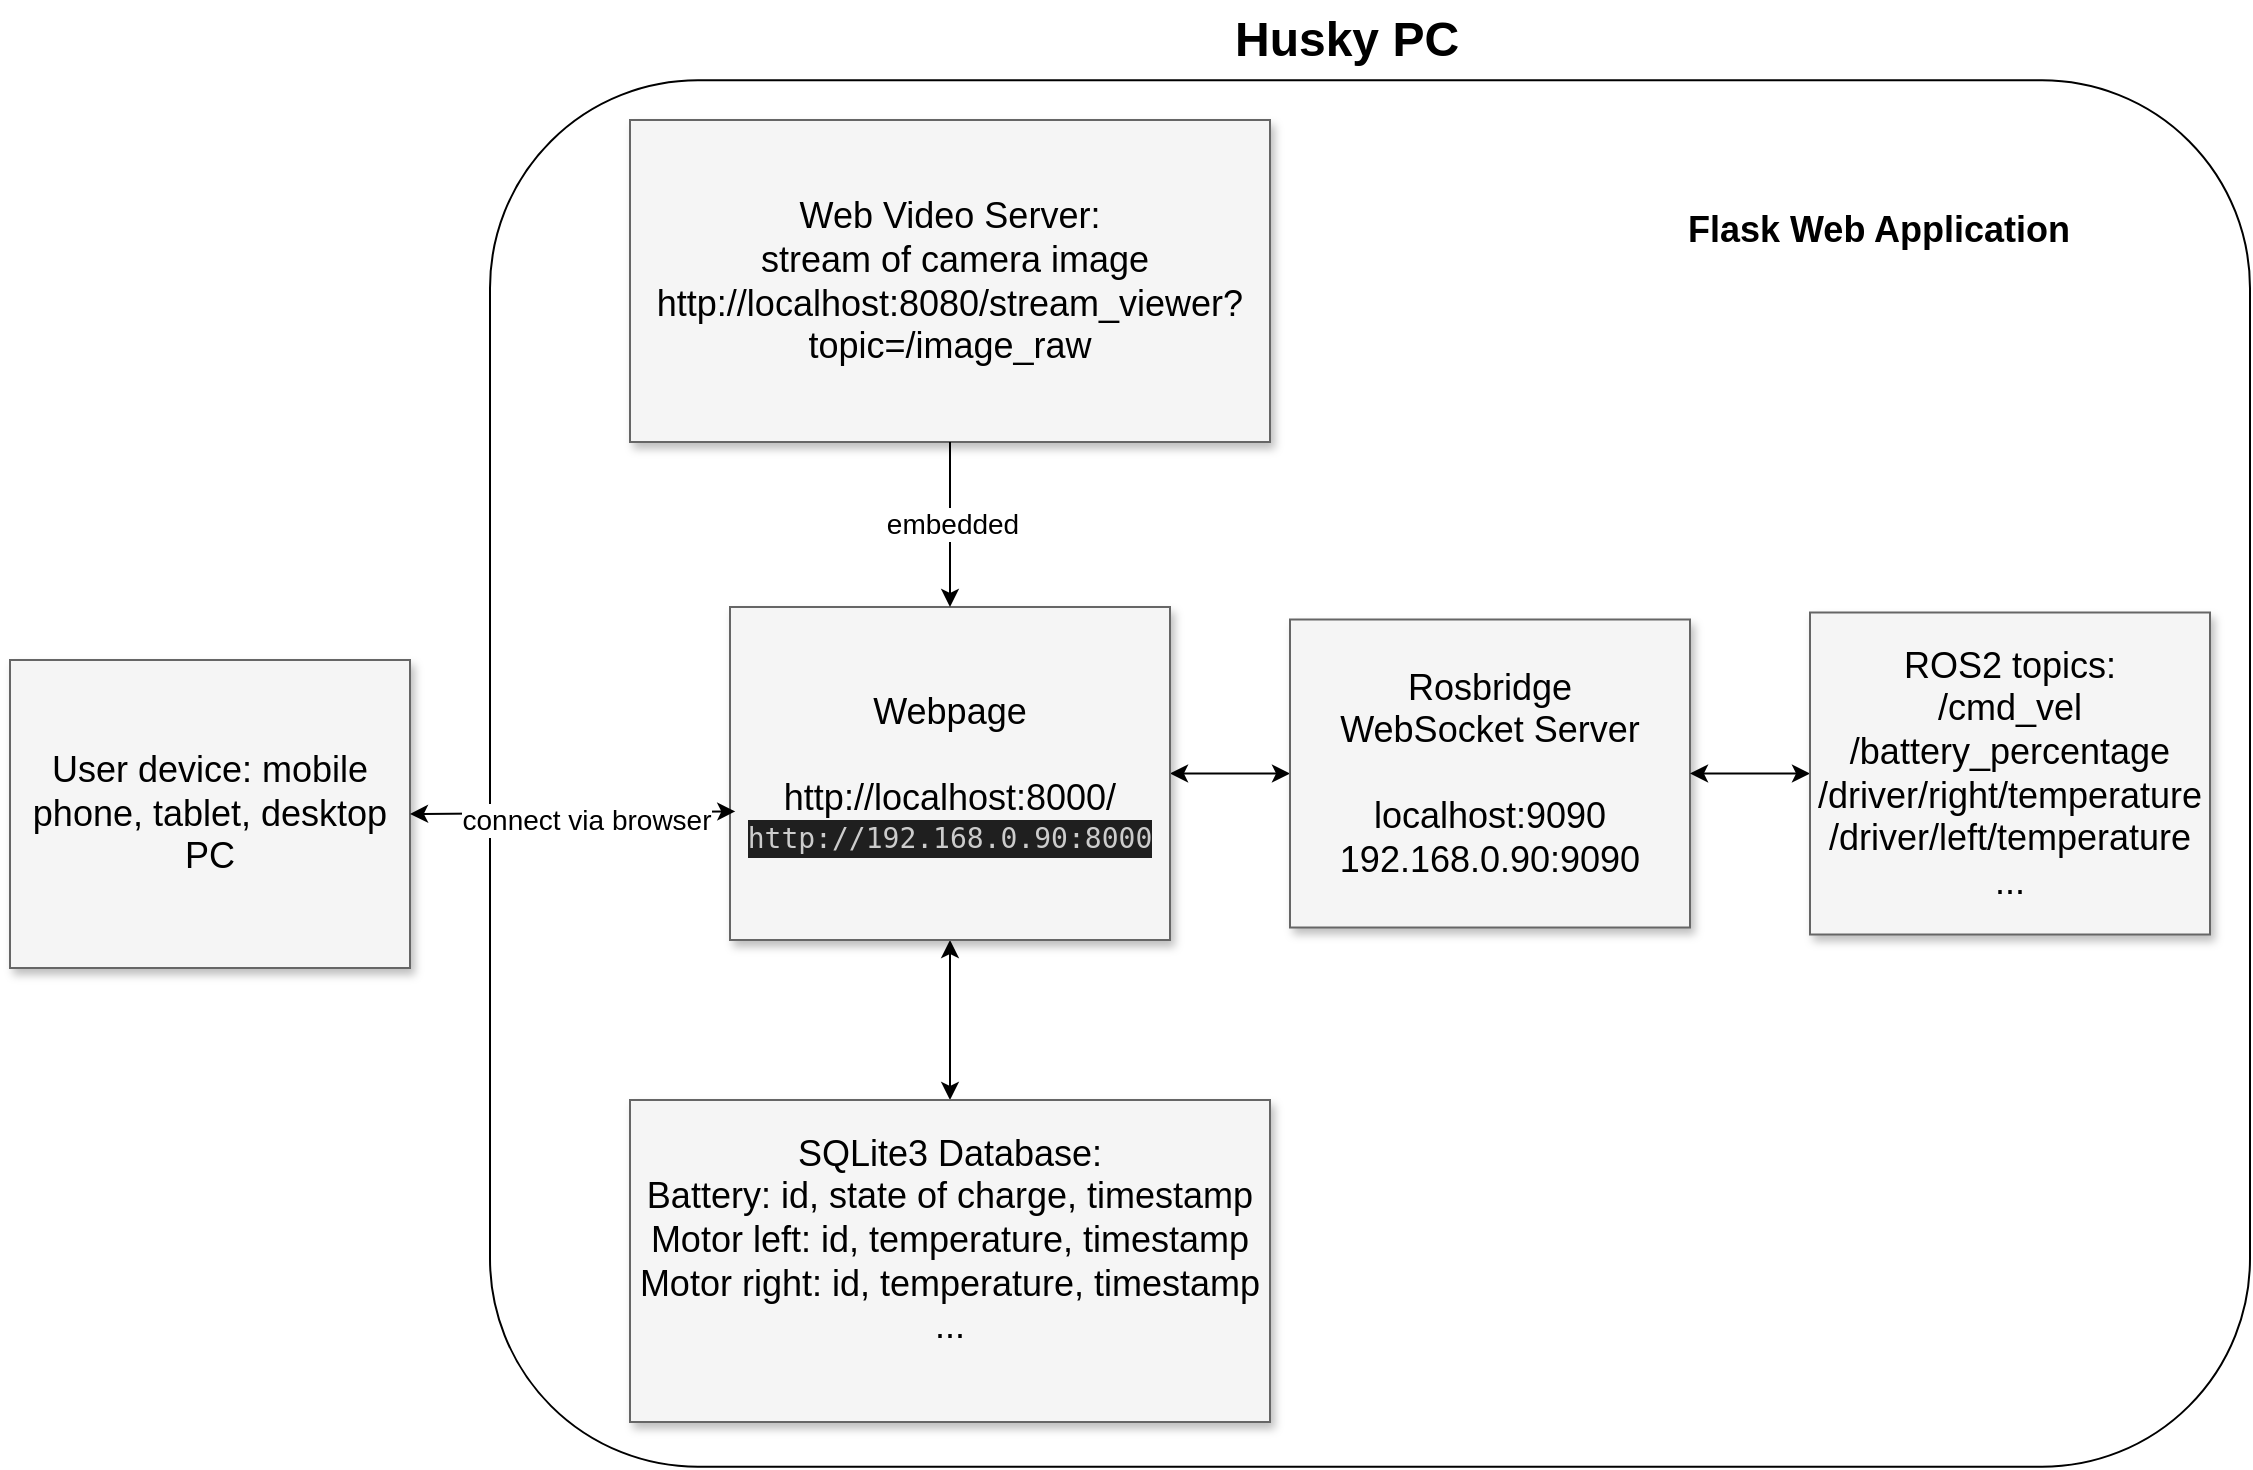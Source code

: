 <mxfile version="24.0.7" type="device">
  <diagram name="Page-1" id="90a13364-a465-7bf4-72fc-28e22215d7a0">
    <mxGraphModel dx="1912" dy="1057" grid="1" gridSize="10" guides="1" tooltips="1" connect="1" arrows="1" fold="1" page="1" pageScale="1.5" pageWidth="827" pageHeight="1169" background="none" math="0" shadow="0">
      <root>
        <mxCell id="0" style=";html=1;" />
        <mxCell id="1" style=";html=1;" parent="0" />
        <mxCell id="92aZnivEr3lnGOnxTlvm-25" style="edgeStyle=none;rounded=0;orthogonalLoop=1;jettySize=auto;html=1;exitX=0.5;exitY=1;exitDx=0;exitDy=0;entryX=0.5;entryY=0;entryDx=0;entryDy=0;strokeColor=default;align=center;verticalAlign=middle;fontFamily=Helvetica;fontSize=11;fontColor=default;labelBackgroundColor=default;startArrow=classic;endArrow=classic;" edge="1" parent="1" source="3a17f1ce550125da-2" target="92aZnivEr3lnGOnxTlvm-22">
          <mxGeometry relative="1" as="geometry" />
        </mxCell>
        <mxCell id="92aZnivEr3lnGOnxTlvm-35" style="edgeStyle=none;rounded=0;orthogonalLoop=1;jettySize=auto;html=1;exitX=1;exitY=0.5;exitDx=0;exitDy=0;entryX=0;entryY=0.5;entryDx=0;entryDy=0;strokeColor=default;align=center;verticalAlign=middle;fontFamily=Helvetica;fontSize=11;fontColor=default;labelBackgroundColor=default;startArrow=classic;endArrow=classic;" edge="1" parent="1" source="3a17f1ce550125da-2" target="3a17f1ce550125da-10">
          <mxGeometry relative="1" as="geometry" />
        </mxCell>
        <mxCell id="3a17f1ce550125da-2" value="Webpage&lt;br&gt;&lt;div&gt;&lt;br&gt;&lt;/div&gt;&lt;div&gt;http://localhost:8000/&lt;br&gt;&lt;div style=&quot;color: #cccccc;background-color: #1f1f1f;font-family: &#39;Droid Sans Mono&#39;, &#39;monospace&#39;, monospace;font-weight: normal;font-size: 14px;line-height: 19px;white-space: pre;&quot;&gt;&lt;div&gt;&lt;span style=&quot;color: #cccccc;&quot;&gt;http://192.168.0.90:8000&lt;/span&gt;&lt;/div&gt;&lt;/div&gt;&lt;/div&gt;" style="whiteSpace=wrap;html=1;shadow=1;fontSize=18;fillColor=#f5f5f5;strokeColor=#666666;" parent="1" vertex="1">
          <mxGeometry x="440" y="443.5" width="220" height="166.5" as="geometry" />
        </mxCell>
        <mxCell id="3a17f1ce550125da-10" value="Rosbridge&lt;br&gt;WebSocket Server&lt;div&gt;&lt;br&gt;&lt;/div&gt;localhost:9090&lt;br&gt;192.168.0.90:9090" style="whiteSpace=wrap;html=1;shadow=1;fontSize=18;fillColor=#f5f5f5;strokeColor=#666666;" parent="1" vertex="1">
          <mxGeometry x="720" y="449.75" width="200" height="154" as="geometry" />
        </mxCell>
        <mxCell id="92aZnivEr3lnGOnxTlvm-4" value="Husky PC" style="text;strokeColor=none;fillColor=none;html=1;fontSize=24;fontStyle=1;verticalAlign=middle;align=center;" vertex="1" parent="1">
          <mxGeometry x="697.5" y="140" width="100" height="40" as="geometry" />
        </mxCell>
        <mxCell id="92aZnivEr3lnGOnxTlvm-37" style="edgeStyle=none;rounded=0;orthogonalLoop=1;jettySize=auto;html=1;entryX=1;entryY=0.5;entryDx=0;entryDy=0;strokeColor=default;align=center;verticalAlign=middle;fontFamily=Helvetica;fontSize=11;fontColor=default;labelBackgroundColor=default;startArrow=classic;endArrow=classic;" edge="1" parent="1" source="92aZnivEr3lnGOnxTlvm-12" target="3a17f1ce550125da-10">
          <mxGeometry relative="1" as="geometry" />
        </mxCell>
        <mxCell id="92aZnivEr3lnGOnxTlvm-12" value="ROS2 topics: &lt;br&gt;/cmd_vel&lt;br&gt;/battery_percentage&lt;br&gt;/driver/right/temperature&lt;br&gt;/driver/left/temperature&lt;br&gt;..." style="whiteSpace=wrap;html=1;shadow=1;fontSize=18;fillColor=#f5f5f5;strokeColor=#666666;" vertex="1" parent="1">
          <mxGeometry x="980" y="446.25" width="200" height="161" as="geometry" />
        </mxCell>
        <mxCell id="92aZnivEr3lnGOnxTlvm-17" value="" style="rounded=1;whiteSpace=wrap;html=1;fontFamily=Helvetica;fontSize=11;fontColor=default;labelBackgroundColor=default;fillColor=none;" vertex="1" parent="1">
          <mxGeometry x="320" y="180.13" width="880" height="693.25" as="geometry" />
        </mxCell>
        <mxCell id="92aZnivEr3lnGOnxTlvm-21" value="&lt;div style=&quot;font-size: 18px;&quot;&gt;Flask Web Application&lt;/div&gt;" style="text;strokeColor=none;fillColor=none;html=1;fontSize=11;fontStyle=1;verticalAlign=middle;align=center;fontFamily=Helvetica;fontColor=default;labelBackgroundColor=default;" vertex="1" parent="1">
          <mxGeometry x="890" y="170" width="247.5" height="170" as="geometry" />
        </mxCell>
        <mxCell id="92aZnivEr3lnGOnxTlvm-22" value="SQLite3 Database:&lt;br&gt;Battery: id, state of charge, timestamp&lt;br&gt;Motor left: id, temperature, timestamp&lt;br&gt;Motor right: id, temperature, timestamp&lt;br&gt;...&lt;br&gt;&lt;div&gt;&lt;br&gt;&lt;/div&gt;" style="whiteSpace=wrap;html=1;shadow=1;fontSize=18;fillColor=#f5f5f5;strokeColor=#666666;" vertex="1" parent="1">
          <mxGeometry x="390" y="690" width="320" height="161" as="geometry" />
        </mxCell>
        <mxCell id="92aZnivEr3lnGOnxTlvm-26" value="Web Video Server:&lt;div&gt;&amp;nbsp;stream of camera image&lt;br&gt;http://localhost:8080/stream_viewer?topic=/image_raw&lt;br&gt;&lt;/div&gt;" style="whiteSpace=wrap;html=1;shadow=1;fontSize=18;fillColor=#f5f5f5;strokeColor=#666666;" vertex="1" parent="1">
          <mxGeometry x="390" y="200" width="320" height="161" as="geometry" />
        </mxCell>
        <mxCell id="92aZnivEr3lnGOnxTlvm-38" value="User device: mobile phone, tablet, desktop PC" style="whiteSpace=wrap;html=1;shadow=1;fontSize=18;fillColor=#f5f5f5;strokeColor=#666666;" vertex="1" parent="1">
          <mxGeometry x="80" y="470" width="200" height="154" as="geometry" />
        </mxCell>
        <mxCell id="92aZnivEr3lnGOnxTlvm-44" style="edgeStyle=none;rounded=0;orthogonalLoop=1;jettySize=auto;html=1;exitX=1;exitY=0.5;exitDx=0;exitDy=0;entryX=0.012;entryY=0.614;entryDx=0;entryDy=0;entryPerimeter=0;strokeColor=default;align=center;verticalAlign=middle;fontFamily=Helvetica;fontSize=11;fontColor=default;labelBackgroundColor=default;startArrow=classic;endArrow=classic;" edge="1" parent="1" source="92aZnivEr3lnGOnxTlvm-38" target="3a17f1ce550125da-2">
          <mxGeometry relative="1" as="geometry" />
        </mxCell>
        <mxCell id="92aZnivEr3lnGOnxTlvm-45" value="Text" style="edgeLabel;html=1;align=center;verticalAlign=middle;resizable=0;points=[];fontFamily=Helvetica;fontSize=11;fontColor=default;labelBackgroundColor=default;" vertex="1" connectable="0" parent="92aZnivEr3lnGOnxTlvm-44">
          <mxGeometry x="0.022" y="-2" relative="1" as="geometry">
            <mxPoint x="1" as="offset" />
          </mxGeometry>
        </mxCell>
        <mxCell id="92aZnivEr3lnGOnxTlvm-46" value="&lt;font style=&quot;font-size: 14px;&quot;&gt;connect via browser&lt;/font&gt;" style="edgeLabel;html=1;align=center;verticalAlign=middle;resizable=0;points=[];fontFamily=Helvetica;fontSize=11;fontColor=default;labelBackgroundColor=default;" vertex="1" connectable="0" parent="92aZnivEr3lnGOnxTlvm-44">
          <mxGeometry x="0.072" y="-3" relative="1" as="geometry">
            <mxPoint x="1" as="offset" />
          </mxGeometry>
        </mxCell>
        <mxCell id="92aZnivEr3lnGOnxTlvm-54" value="" style="endArrow=classic;html=1;rounded=0;strokeColor=default;align=center;verticalAlign=middle;fontFamily=Helvetica;fontSize=11;fontColor=default;labelBackgroundColor=default;anchorPointDirection=0;entryX=0.5;entryY=0;entryDx=0;entryDy=0;exitX=0.5;exitY=1;exitDx=0;exitDy=0;" edge="1" parent="1" source="92aZnivEr3lnGOnxTlvm-26" target="3a17f1ce550125da-2">
          <mxGeometry width="50" height="50" relative="1" as="geometry">
            <mxPoint x="470" y="320" as="sourcePoint" />
            <mxPoint x="540" y="400" as="targetPoint" />
          </mxGeometry>
        </mxCell>
        <mxCell id="92aZnivEr3lnGOnxTlvm-55" value="embedded" style="edgeLabel;html=1;align=center;verticalAlign=middle;resizable=0;points=[];fontFamily=Helvetica;fontSize=14;fontColor=default;labelBackgroundColor=default;" vertex="1" connectable="0" parent="92aZnivEr3lnGOnxTlvm-54">
          <mxGeometry x="0.018" y="1" relative="1" as="geometry">
            <mxPoint y="-1" as="offset" />
          </mxGeometry>
        </mxCell>
      </root>
    </mxGraphModel>
  </diagram>
</mxfile>
